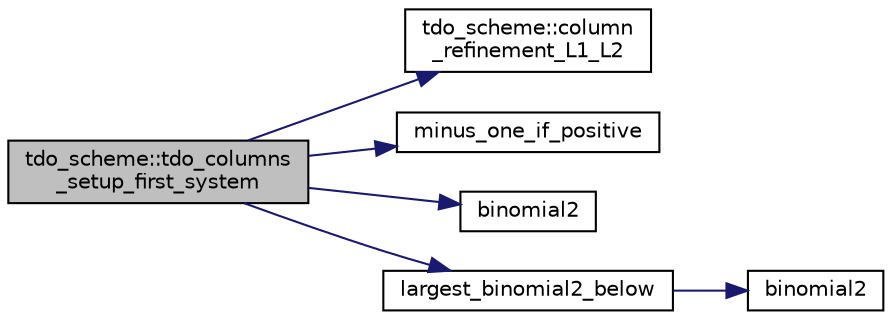 digraph "tdo_scheme::tdo_columns_setup_first_system"
{
  edge [fontname="Helvetica",fontsize="10",labelfontname="Helvetica",labelfontsize="10"];
  node [fontname="Helvetica",fontsize="10",shape=record];
  rankdir="LR";
  Node387 [label="tdo_scheme::tdo_columns\l_setup_first_system",height=0.2,width=0.4,color="black", fillcolor="grey75", style="filled", fontcolor="black"];
  Node387 -> Node388 [color="midnightblue",fontsize="10",style="solid",fontname="Helvetica"];
  Node388 [label="tdo_scheme::column\l_refinement_L1_L2",height=0.2,width=0.4,color="black", fillcolor="white", style="filled",URL="$d7/dbc/classtdo__scheme.html#ad129f230e11ec9e767abbeb39b50ea47"];
  Node387 -> Node389 [color="midnightblue",fontsize="10",style="solid",fontname="Helvetica"];
  Node389 [label="minus_one_if_positive",height=0.2,width=0.4,color="black", fillcolor="white", style="filled",URL="$d4/d67/geometry_8h.html#a22117baf4e277c568b93a44d97f09624"];
  Node387 -> Node390 [color="midnightblue",fontsize="10",style="solid",fontname="Helvetica"];
  Node390 [label="binomial2",height=0.2,width=0.4,color="black", fillcolor="white", style="filled",URL="$d4/d67/geometry_8h.html#ab6dceea0c43a62b3f5d173730b0e50fa"];
  Node387 -> Node391 [color="midnightblue",fontsize="10",style="solid",fontname="Helvetica"];
  Node391 [label="largest_binomial2_below",height=0.2,width=0.4,color="black", fillcolor="white", style="filled",URL="$d4/d67/geometry_8h.html#ac29dc2ad2206ed721e1577c90eaffbc8"];
  Node391 -> Node392 [color="midnightblue",fontsize="10",style="solid",fontname="Helvetica"];
  Node392 [label="binomial2",height=0.2,width=0.4,color="black", fillcolor="white", style="filled",URL="$d3/d00/inc__gen__global_8_c.html#ab6dceea0c43a62b3f5d173730b0e50fa"];
}
